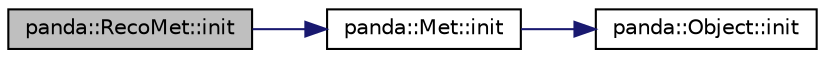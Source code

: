 digraph "panda::RecoMet::init"
{
 // INTERACTIVE_SVG=YES
  edge [fontname="Helvetica",fontsize="10",labelfontname="Helvetica",labelfontsize="10"];
  node [fontname="Helvetica",fontsize="10",shape=record];
  rankdir="LR";
  Node1 [label="panda::RecoMet::init",height=0.2,width=0.4,color="black", fillcolor="grey75", style="filled" fontcolor="black"];
  Node1 -> Node2 [color="midnightblue",fontsize="10",style="solid"];
  Node2 [label="panda::Met::init",height=0.2,width=0.4,color="black", fillcolor="white", style="filled",URL="$classpanda_1_1Met.html#a57e9fa5eb78a244a2e9a320f97223620",tooltip="Reset object state. "];
  Node2 -> Node3 [color="midnightblue",fontsize="10",style="solid"];
  Node3 [label="panda::Object::init",height=0.2,width=0.4,color="black", fillcolor="white", style="filled",URL="$classpanda_1_1Object.html#a204960e5f165a28176f9b4a42b9ea90c",tooltip="Reset object state. "];
}
